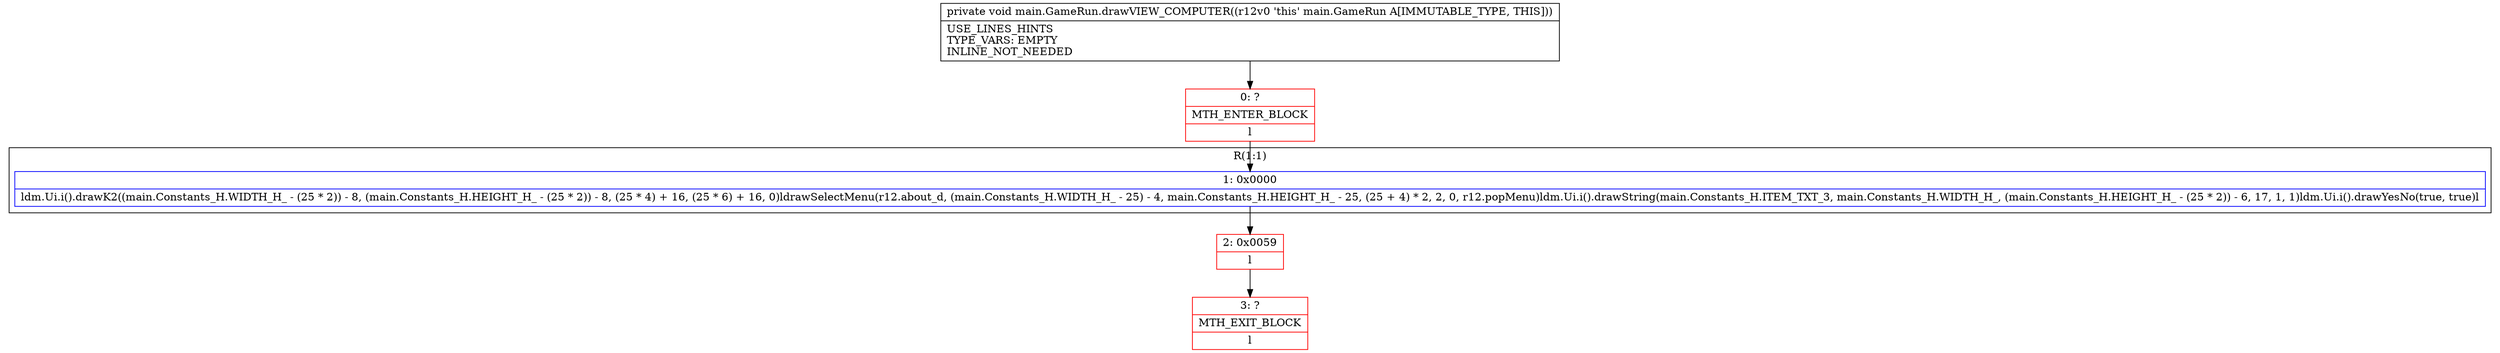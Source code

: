 digraph "CFG formain.GameRun.drawVIEW_COMPUTER()V" {
subgraph cluster_Region_428966995 {
label = "R(1:1)";
node [shape=record,color=blue];
Node_1 [shape=record,label="{1\:\ 0x0000|ldm.Ui.i().drawK2((main.Constants_H.WIDTH_H_ \- (25 * 2)) \- 8, (main.Constants_H.HEIGHT_H_ \- (25 * 2)) \- 8, (25 * 4) + 16, (25 * 6) + 16, 0)ldrawSelectMenu(r12.about_d, (main.Constants_H.WIDTH_H_ \- 25) \- 4, main.Constants_H.HEIGHT_H_ \- 25, (25 + 4) * 2, 2, 0, r12.popMenu)ldm.Ui.i().drawString(main.Constants_H.ITEM_TXT_3, main.Constants_H.WIDTH_H_, (main.Constants_H.HEIGHT_H_ \- (25 * 2)) \- 6, 17, 1, 1)ldm.Ui.i().drawYesNo(true, true)l}"];
}
Node_0 [shape=record,color=red,label="{0\:\ ?|MTH_ENTER_BLOCK\l|l}"];
Node_2 [shape=record,color=red,label="{2\:\ 0x0059|l}"];
Node_3 [shape=record,color=red,label="{3\:\ ?|MTH_EXIT_BLOCK\l|l}"];
MethodNode[shape=record,label="{private void main.GameRun.drawVIEW_COMPUTER((r12v0 'this' main.GameRun A[IMMUTABLE_TYPE, THIS]))  | USE_LINES_HINTS\lTYPE_VARS: EMPTY\lINLINE_NOT_NEEDED\l}"];
MethodNode -> Node_0;
Node_1 -> Node_2;
Node_0 -> Node_1;
Node_2 -> Node_3;
}

